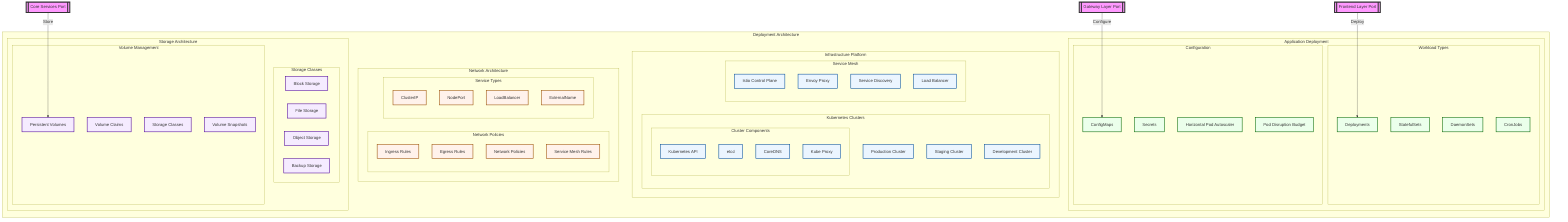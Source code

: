 graph TD
    %% External Ports
    Frontend[[Frontend Layer Port]]
    Gateway[[Gateway Layer Port]]
    Core[[Core Services Port]]

    subgraph "Deployment Architecture"
        direction LR
        subgraph "Infrastructure Platform"
            subgraph "Kubernetes Clusters"
                ProdCluster[Production Cluster]
                StagingCluster[Staging Cluster]
                DevCluster[Development Cluster]
                
                subgraph "Cluster Components"
                    KubeAPI[Kubernetes API]
                    ETCD[etcd]
                    CoreDNS[CoreDNS]
                    KubeProxy[Kube Proxy]
                end
            end

            subgraph "Service Mesh"
                IstioControl[Istio Control Plane]
                EnvoyProxy[Envoy Proxy]
                ServiceDiscovery[Service Discovery]
                LoadBalancer[Load Balancer]
            end
        end

        subgraph "Application Deployment"
            subgraph "Workload Types"
                Deployment[Deployments]
                StatefulSet[StatefulSets]
                DaemonSet[DaemonSets]
                CronJob[CronJobs]
            end

            subgraph "Configuration"
                ConfigMap[ConfigMaps]
                Secret[Secrets]
                HPA[Horizontal Pod Autoscaler]
                PDB[Pod Disruption Budget]
            end
        end

        subgraph "Network Architecture"
            subgraph "Network Policies"
                Ingress[Ingress Rules]
                Egress[Egress Rules]
                NetworkPolicy[Network Policies]
                ServiceMesh[Service Mesh Rules]
            end

            subgraph "Service Types"
                ClusterIP[ClusterIP]
                NodePort[NodePort]
                LoadBalancerSvc[LoadBalancer]
                ExternalName[ExternalName]
            end
        end

        subgraph "Storage Architecture"
            subgraph "Storage Classes"
                BlockStorage[Block Storage]
                FileStorage[File Storage]
                ObjectStorage[Object Storage]
                BackupStorage[Backup Storage]
            end

            subgraph "Volume Management"
                PV[Persistent Volumes]
                PVC[Volume Claims]
                StorageClass[Storage Classes]
                VolumeSnapshot[Volume Snapshots]
            end
        end
    end

    %% External Connections
    Frontend -->|"Deploy"| Deployment
    Gateway -->|"Configure"| ConfigMap
    Core -->|"Store"| PV

    %% Style Definitions
    classDef port fill:#f9f,stroke:#333,stroke-width:4px;
    classDef platform fill:#ebf5ff,stroke:#004d99,stroke-width:2px;
    classDef app fill:#ebffeb,stroke:#006600,stroke-width:2px;
    classDef network fill:#fff2eb,stroke:#994d00,stroke-width:2px;
    classDef storage fill:#f5ebff,stroke:#4d0099,stroke-width:2px;

    %% Apply styles
    class Frontend,Gateway,Core port;
    class ProdCluster,StagingCluster,DevCluster,KubeAPI,ETCD,CoreDNS,KubeProxy,IstioControl,EnvoyProxy,ServiceDiscovery,LoadBalancer platform;
    class Deployment,StatefulSet,DaemonSet,CronJob,ConfigMap,Secret,HPA,PDB app;
    class Ingress,Egress,NetworkPolicy,ServiceMesh,ClusterIP,NodePort,LoadBalancerSvc,ExternalName network;
    class BlockStorage,FileStorage,ObjectStorage,BackupStorage,PV,PVC,StorageClass,VolumeSnapshot storage;